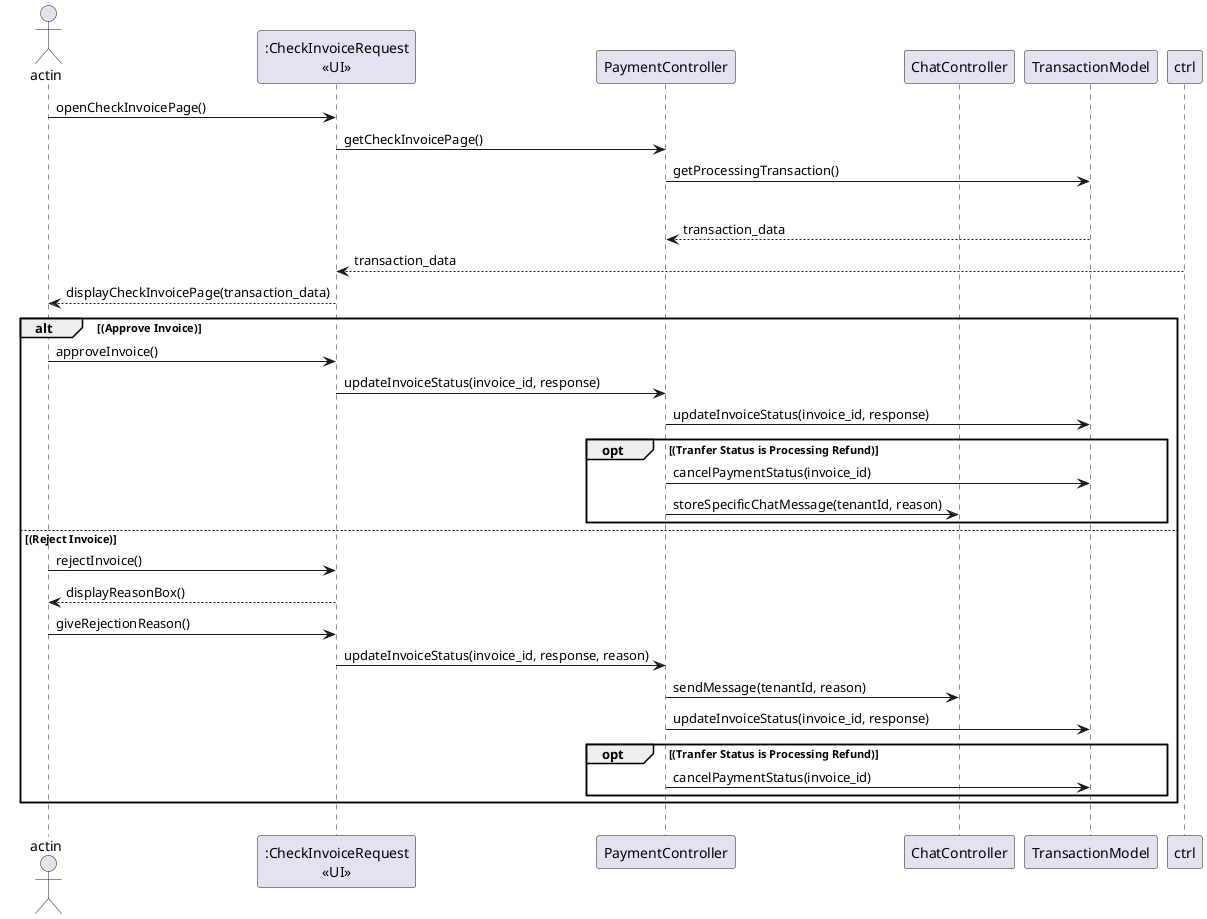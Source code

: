 @startuml
actor "actin" as act
participant ":CheckInvoiceRequest\n<<UI>>" as view
participant PaymentController as pctrl
participant ChatController as cctrl
participant TransactionModel as tm

act -> view : openCheckInvoicePage()
view -> pctrl : getCheckInvoicePage()
pctrl -> tm : getProcessingTransaction()
alt (Transaction Found)
    pctrl <-- tm : transaction_data
    view <-- ctrl : transaction_data
    act <-- view : displayCheckInvoicePage(transaction_data) 
    alt (Approve Invoice)
        act -> view : approveInvoice()
        view -> pctrl : updateInvoiceStatus(invoice_id, response)
        pctrl -> tm : updateInvoiceStatus(invoice_id, response)

        opt (Tranfer Status is Processing Refund)
            pctrl -> tm : cancelPaymentStatus(invoice_id)
            pctrl -> cctrl : storeSpecificChatMessage(tenantId, reason)
        end
    else (Reject Invoice)
        act -> view : rejectInvoice()
        act <-- view : displayReasonBox()
        act -> view : giveRejectionReason()
        
        view -> pctrl : updateInvoiceStatus(invoice_id, response, reason)
        pctrl -> cctrl : sendMessage(tenantId, reason)
        pctrl -> tm : updateInvoiceStatus(invoice_id, response)

        opt (Tranfer Status is Processing Refund)
            pctrl -> tm : cancelPaymentStatus(invoice_id)
        end
    end
else (Transaction Not Found)
    
@enduml
